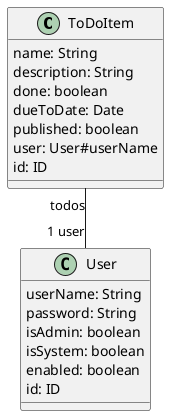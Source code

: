 @startuml system

  ToDoItem "todos" -- "1 user" User


  class User {
    userName: String
    password: String
    isAdmin: boolean
    isSystem: boolean
    enabled: boolean
    id: ID
  }

  class ToDoItem {
    name: String
    description: String
    done: boolean
    dueToDate: Date
    published: boolean
    user: User#userName
    id: ID
  }

@enduml